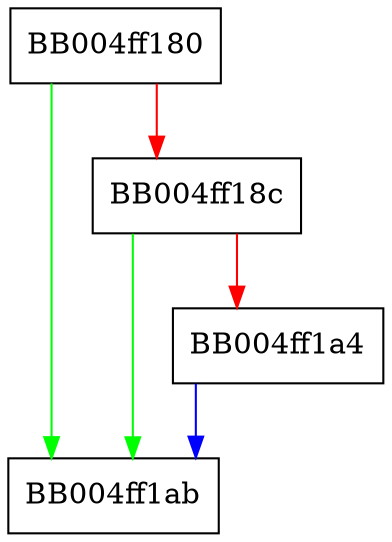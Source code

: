 digraph ossl_quic_demux_set_bio {
  node [shape="box"];
  graph [splines=ortho];
  BB004ff180 -> BB004ff1ab [color="green"];
  BB004ff180 -> BB004ff18c [color="red"];
  BB004ff18c -> BB004ff1ab [color="green"];
  BB004ff18c -> BB004ff1a4 [color="red"];
  BB004ff1a4 -> BB004ff1ab [color="blue"];
}